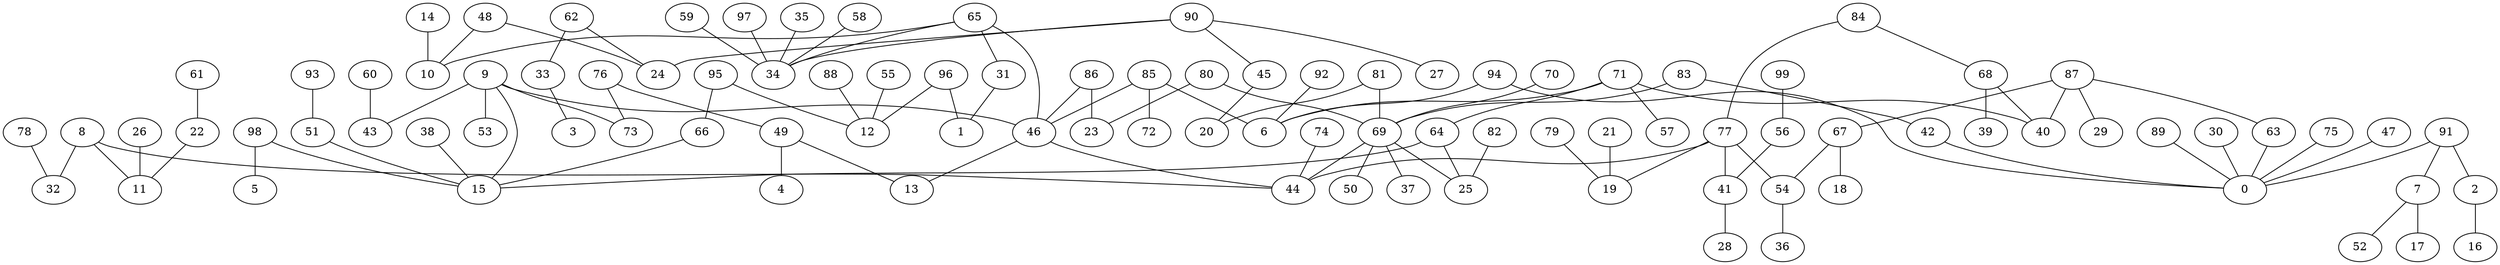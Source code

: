 digraph GG_graph {

subgraph G_graph {
edge [color = black]
"78" -> "32" [dir = none]
"83" -> "69" [dir = none]
"80" -> "69" [dir = none]
"26" -> "11" [dir = none]
"21" -> "19" [dir = none]
"89" -> "0" [dir = none]
"70" -> "69" [dir = none]
"88" -> "12" [dir = none]
"14" -> "10" [dir = none]
"98" -> "5" [dir = none]
"98" -> "15" [dir = none]
"38" -> "15" [dir = none]
"61" -> "22" [dir = none]
"79" -> "19" [dir = none]
"56" -> "41" [dir = none]
"99" -> "56" [dir = none]
"82" -> "25" [dir = none]
"49" -> "4" [dir = none]
"49" -> "13" [dir = none]
"97" -> "34" [dir = none]
"68" -> "39" [dir = none]
"68" -> "40" [dir = none]
"77" -> "19" [dir = none]
"77" -> "54" [dir = none]
"77" -> "41" [dir = none]
"77" -> "44" [dir = none]
"42" -> "0" [dir = none]
"9" -> "73" [dir = none]
"9" -> "15" [dir = none]
"9" -> "43" [dir = none]
"9" -> "53" [dir = none]
"9" -> "46" [dir = none]
"93" -> "51" [dir = none]
"46" -> "13" [dir = none]
"46" -> "44" [dir = none]
"33" -> "3" [dir = none]
"31" -> "1" [dir = none]
"8" -> "32" [dir = none]
"8" -> "11" [dir = none]
"8" -> "44" [dir = none]
"35" -> "34" [dir = none]
"84" -> "77" [dir = none]
"30" -> "0" [dir = none]
"58" -> "34" [dir = none]
"65" -> "10" [dir = none]
"65" -> "31" [dir = none]
"65" -> "34" [dir = none]
"65" -> "46" [dir = none]
"7" -> "52" [dir = none]
"7" -> "17" [dir = none]
"91" -> "7" [dir = none]
"91" -> "2" [dir = none]
"91" -> "0" [dir = none]
"92" -> "6" [dir = none]
"71" -> "57" [dir = none]
"71" -> "40" [dir = none]
"71" -> "6" [dir = none]
"94" -> "0" [dir = none]
"94" -> "6" [dir = none]
"86" -> "23" [dir = none]
"86" -> "46" [dir = none]
"55" -> "12" [dir = none]
"62" -> "33" [dir = none]
"62" -> "24" [dir = none]
"87" -> "63" [dir = none]
"87" -> "29" [dir = none]
"87" -> "40" [dir = none]
"90" -> "27" [dir = none]
"90" -> "45" [dir = none]
"90" -> "24" [dir = none]
"90" -> "34" [dir = none]
"41" -> "28" [dir = none]
"75" -> "0" [dir = none]
"51" -> "15" [dir = none]
"64" -> "25" [dir = none]
"64" -> "15" [dir = none]
"74" -> "44" [dir = none]
"2" -> "16" [dir = none]
"48" -> "24" [dir = none]
"54" -> "36" [dir = none]
"76" -> "73" [dir = none]
"95" -> "66" [dir = none]
"95" -> "12" [dir = none]
"81" -> "20" [dir = none]
"81" -> "69" [dir = none]
"69" -> "37" [dir = none]
"69" -> "50" [dir = none]
"69" -> "44" [dir = none]
"67" -> "18" [dir = none]
"67" -> "54" [dir = none]
"59" -> "34" [dir = none]
"85" -> "72" [dir = none]
"85" -> "6" [dir = none]
"85" -> "46" [dir = none]
"22" -> "11" [dir = none]
"60" -> "43" [dir = none]
"96" -> "12" [dir = none]
"96" -> "1" [dir = none]
"47" -> "0" [dir = none]
"48" -> "10" [dir = none]
"87" -> "67" [dir = none]
"69" -> "25" [dir = none]
"63" -> "0" [dir = none]
"80" -> "23" [dir = none]
"84" -> "68" [dir = none]
"71" -> "64" [dir = none]
"76" -> "49" [dir = none]
"45" -> "20" [dir = none]
"66" -> "15" [dir = none]
"83" -> "42" [dir = none]
}

}
